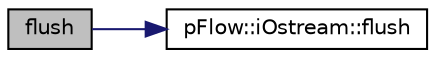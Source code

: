 digraph "flush"
{
 // LATEX_PDF_SIZE
  edge [fontname="Helvetica",fontsize="10",labelfontname="Helvetica",labelfontsize="10"];
  node [fontname="Helvetica",fontsize="10",shape=record];
  rankdir="LR";
  Node1 [label="flush",height=0.2,width=0.4,color="black", fillcolor="grey75", style="filled", fontcolor="black",tooltip="Flush stream."];
  Node1 -> Node2 [color="midnightblue",fontsize="10",style="solid",fontname="Helvetica"];
  Node2 [label="pFlow::iOstream::flush",height=0.2,width=0.4,color="black", fillcolor="white", style="filled",URL="$classpFlow_1_1iOstream.html#a50ab71f4bc571f6e246b20db4b3dd131",tooltip="Flush stream."];
}
